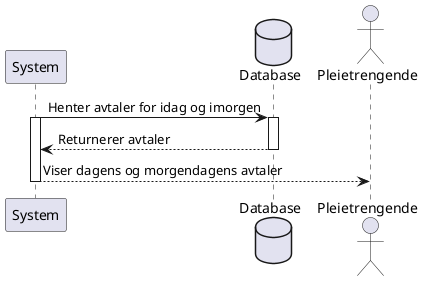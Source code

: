 @startuml
'autonumber

participant System as system
database Database as db
actor Pleietrengende as pleietrengende

system -> db: Henter avtaler for idag og imorgen
activate system
activate db
db --> system: Returnerer avtaler
deactivate db
system --> pleietrengende: Viser dagens og morgendagens avtaler
deactivate system

@enduml

